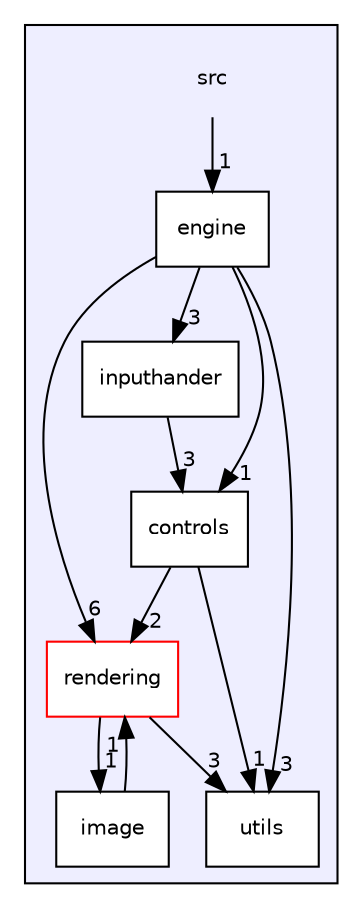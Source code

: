 digraph "src" {
  compound=true
  node [ fontsize="10", fontname="Helvetica"];
  edge [ labelfontsize="10", labelfontname="Helvetica"];
  subgraph clusterdir_68267d1309a1af8e8297ef4c3efbcdba {
    graph [ bgcolor="#eeeeff", pencolor="black", label="" URL="dir_68267d1309a1af8e8297ef4c3efbcdba.html"];
    dir_68267d1309a1af8e8297ef4c3efbcdba [shape=plaintext label="src"];
    dir_7afd03d72c1de07a6d47e666c364824c [shape=box label="controls" color="black" fillcolor="white" style="filled" URL="dir_7afd03d72c1de07a6d47e666c364824c.html"];
    dir_2052808828190f934b76e979ee65af8a [shape=box label="engine" color="black" fillcolor="white" style="filled" URL="dir_2052808828190f934b76e979ee65af8a.html"];
    dir_a6a17ec937b4e07383dde71de6c9d000 [shape=box label="image" color="black" fillcolor="white" style="filled" URL="dir_a6a17ec937b4e07383dde71de6c9d000.html"];
    dir_2be1475c5651cf9436dc29a100325611 [shape=box label="inputhander" color="black" fillcolor="white" style="filled" URL="dir_2be1475c5651cf9436dc29a100325611.html"];
    dir_1243271318b2b38807a3b1d2ca08dd72 [shape=box label="rendering" color="red" fillcolor="white" style="filled" URL="dir_1243271318b2b38807a3b1d2ca08dd72.html"];
    dir_313caf1132e152dd9b58bea13a4052ca [shape=box label="utils" color="black" fillcolor="white" style="filled" URL="dir_313caf1132e152dd9b58bea13a4052ca.html"];
  }
  dir_1243271318b2b38807a3b1d2ca08dd72->dir_a6a17ec937b4e07383dde71de6c9d000 [headlabel="1", labeldistance=1.5 headhref="dir_000005_000003.html"];
  dir_1243271318b2b38807a3b1d2ca08dd72->dir_313caf1132e152dd9b58bea13a4052ca [headlabel="3", labeldistance=1.5 headhref="dir_000005_000008.html"];
  dir_2052808828190f934b76e979ee65af8a->dir_1243271318b2b38807a3b1d2ca08dd72 [headlabel="6", labeldistance=1.5 headhref="dir_000002_000005.html"];
  dir_2052808828190f934b76e979ee65af8a->dir_7afd03d72c1de07a6d47e666c364824c [headlabel="1", labeldistance=1.5 headhref="dir_000002_000001.html"];
  dir_2052808828190f934b76e979ee65af8a->dir_2be1475c5651cf9436dc29a100325611 [headlabel="3", labeldistance=1.5 headhref="dir_000002_000004.html"];
  dir_2052808828190f934b76e979ee65af8a->dir_313caf1132e152dd9b58bea13a4052ca [headlabel="3", labeldistance=1.5 headhref="dir_000002_000008.html"];
  dir_68267d1309a1af8e8297ef4c3efbcdba->dir_2052808828190f934b76e979ee65af8a [headlabel="1", labeldistance=1.5 headhref="dir_000000_000002.html"];
  dir_7afd03d72c1de07a6d47e666c364824c->dir_1243271318b2b38807a3b1d2ca08dd72 [headlabel="2", labeldistance=1.5 headhref="dir_000001_000005.html"];
  dir_7afd03d72c1de07a6d47e666c364824c->dir_313caf1132e152dd9b58bea13a4052ca [headlabel="1", labeldistance=1.5 headhref="dir_000001_000008.html"];
  dir_2be1475c5651cf9436dc29a100325611->dir_7afd03d72c1de07a6d47e666c364824c [headlabel="3", labeldistance=1.5 headhref="dir_000004_000001.html"];
  dir_a6a17ec937b4e07383dde71de6c9d000->dir_1243271318b2b38807a3b1d2ca08dd72 [headlabel="1", labeldistance=1.5 headhref="dir_000003_000005.html"];
}
